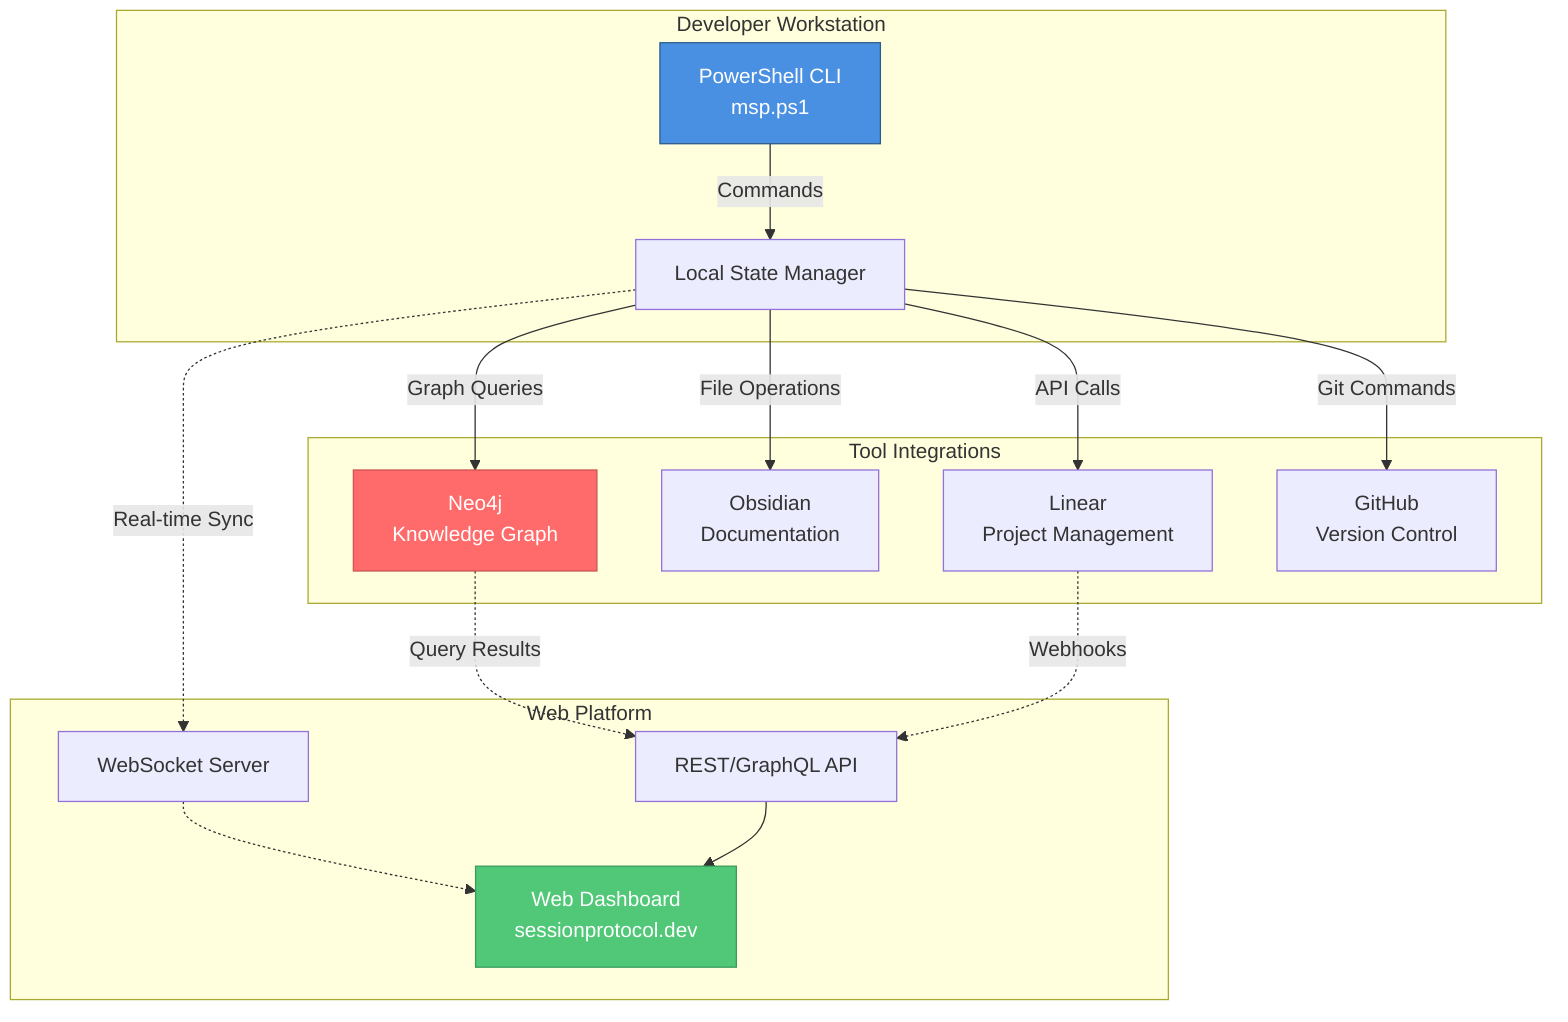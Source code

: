 graph TB
    subgraph "Developer Workstation"
        CLI[PowerShell CLI<br/>msp.ps1]
        LSM[Local State Manager]
    end
    
    subgraph "Tool Integrations"
        NEO[Neo4j<br/>Knowledge Graph]
        OBS[Obsidian<br/>Documentation]
        LIN[Linear<br/>Project Management]
        GIT[GitHub<br/>Version Control]
    end
    
    subgraph "Web Platform"
        WEB[Web Dashboard<br/>sessionprotocol.dev]
        API[REST/GraphQL API]
        WS[WebSocket Server]
    end
    
    CLI -->|Commands| LSM
    LSM -->|Graph Queries| NEO
    LSM -->|File Operations| OBS
    LSM -->|API Calls| LIN
    LSM -->|Git Commands| GIT
    
    LSM -.->|Real-time Sync| WS
    WS -.-> WEB
    API --> WEB
    
    NEO -.->|Query Results| API
    LIN -.->|Webhooks| API
    
    style CLI fill:#4A90E2,stroke:#2E5C8A,color:#fff
    style WEB fill:#50C878,stroke:#3A9B5C,color:#fff
    style NEO fill:#FF6B6B,stroke:#CC5555,color:#fff